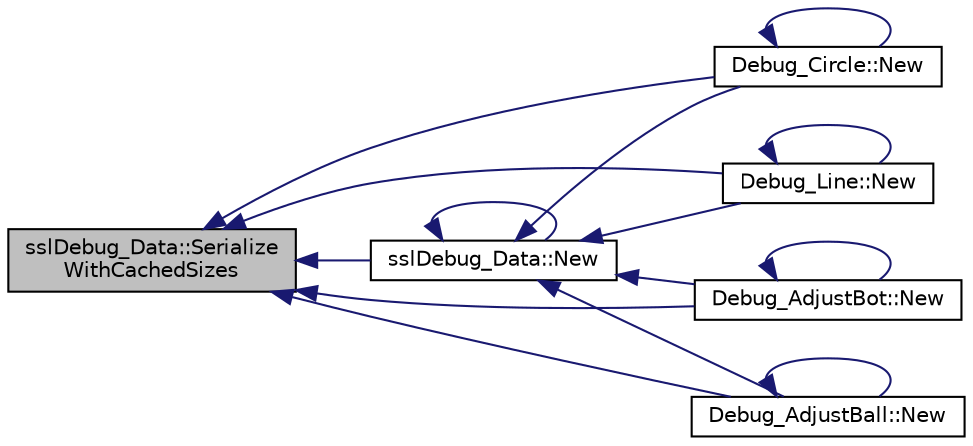 digraph "sslDebug_Data::SerializeWithCachedSizes"
{
 // INTERACTIVE_SVG=YES
  edge [fontname="Helvetica",fontsize="10",labelfontname="Helvetica",labelfontsize="10"];
  node [fontname="Helvetica",fontsize="10",shape=record];
  rankdir="LR";
  Node1 [label="sslDebug_Data::Serialize\lWithCachedSizes",height=0.2,width=0.4,color="black", fillcolor="grey75", style="filled", fontcolor="black"];
  Node1 -> Node2 [dir="back",color="midnightblue",fontsize="10",style="solid",fontname="Helvetica"];
  Node2 [label="sslDebug_Data::New",height=0.2,width=0.4,color="black", fillcolor="white", style="filled",URL="$d4/d17/classssl_debug___data.html#a8170c3e14f84330bf98f1fb9dc036ba4"];
  Node2 -> Node2 [dir="back",color="midnightblue",fontsize="10",style="solid",fontname="Helvetica"];
  Node2 -> Node3 [dir="back",color="midnightblue",fontsize="10",style="solid",fontname="Helvetica"];
  Node3 [label="Debug_Circle::New",height=0.2,width=0.4,color="black", fillcolor="white", style="filled",URL="$d0/d75/class_debug___circle.html#af76b71214852431e6222286c902c117f"];
  Node3 -> Node3 [dir="back",color="midnightblue",fontsize="10",style="solid",fontname="Helvetica"];
  Node2 -> Node4 [dir="back",color="midnightblue",fontsize="10",style="solid",fontname="Helvetica"];
  Node4 [label="Debug_Line::New",height=0.2,width=0.4,color="black", fillcolor="white", style="filled",URL="$d0/d2a/class_debug___line.html#a09bfdcbf91d3d00ba2fac272dbf5ff95"];
  Node4 -> Node4 [dir="back",color="midnightblue",fontsize="10",style="solid",fontname="Helvetica"];
  Node2 -> Node5 [dir="back",color="midnightblue",fontsize="10",style="solid",fontname="Helvetica"];
  Node5 [label="Debug_AdjustBot::New",height=0.2,width=0.4,color="black", fillcolor="white", style="filled",URL="$de/dd5/class_debug___adjust_bot.html#a82960757286deb9de834b13f5aa169c5"];
  Node5 -> Node5 [dir="back",color="midnightblue",fontsize="10",style="solid",fontname="Helvetica"];
  Node2 -> Node6 [dir="back",color="midnightblue",fontsize="10",style="solid",fontname="Helvetica"];
  Node6 [label="Debug_AdjustBall::New",height=0.2,width=0.4,color="black", fillcolor="white", style="filled",URL="$d9/d50/class_debug___adjust_ball.html#a257c71cf43e33bf62b04d7c84f61e70e"];
  Node6 -> Node6 [dir="back",color="midnightblue",fontsize="10",style="solid",fontname="Helvetica"];
  Node1 -> Node3 [dir="back",color="midnightblue",fontsize="10",style="solid",fontname="Helvetica"];
  Node1 -> Node4 [dir="back",color="midnightblue",fontsize="10",style="solid",fontname="Helvetica"];
  Node1 -> Node5 [dir="back",color="midnightblue",fontsize="10",style="solid",fontname="Helvetica"];
  Node1 -> Node6 [dir="back",color="midnightblue",fontsize="10",style="solid",fontname="Helvetica"];
}

